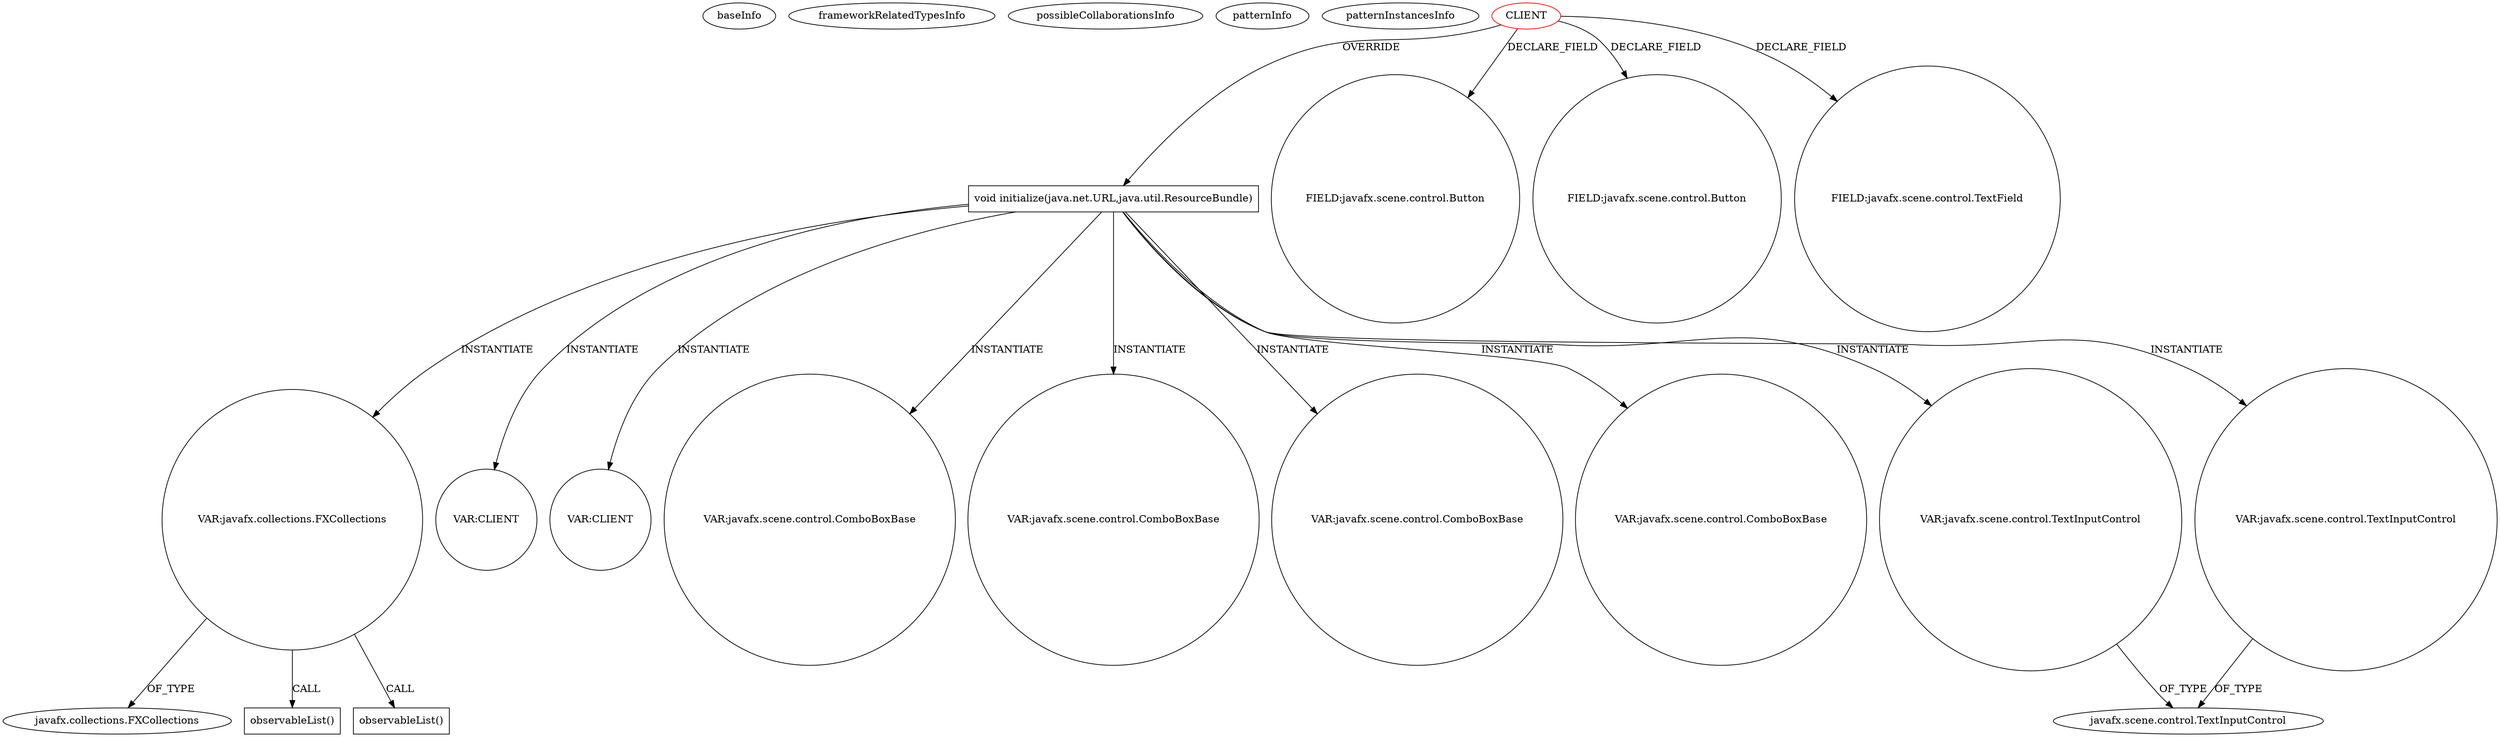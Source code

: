 digraph {
baseInfo[graphId=972,category="pattern",isAnonymous=false,possibleRelation=false]
frameworkRelatedTypesInfo[]
possibleCollaborationsInfo[]
patternInfo[frequency=2.0,patternRootClient=0]
patternInstancesInfo[0="novosga-painel-fx~/novosga-painel-fx/painel-fx-master/src/org/novosga/painel/client/ui/Controller.java~Controller~3787",1="borissuska-csv-tools~/borissuska-csv-tools/csv-tools-master/src/main/java/sk/suska/csv_tools/ui/FormController.java~FormController~2203"]
80[label="javafx.collections.FXCollections",vertexType="FRAMEWORK_CLASS_TYPE",isFrameworkType=false]
78[label="VAR:javafx.collections.FXCollections",vertexType="VARIABLE_EXPRESION",isFrameworkType=false,shape=circle]
225[label="observableList()",vertexType="INSIDE_CALL",isFrameworkType=false,shape=box]
52[label="void initialize(java.net.URL,java.util.ResourceBundle)",vertexType="OVERRIDING_METHOD_DECLARATION",isFrameworkType=false,shape=box]
0[label="CLIENT",vertexType="ROOT_CLIENT_CLASS_DECLARATION",isFrameworkType=false,color=red]
2[label="FIELD:javafx.scene.control.Button",vertexType="FIELD_DECLARATION",isFrameworkType=false,shape=circle]
14[label="FIELD:javafx.scene.control.Button",vertexType="FIELD_DECLARATION",isFrameworkType=false,shape=circle]
273[label="observableList()",vertexType="INSIDE_CALL",isFrameworkType=false,shape=box]
353[label="VAR:CLIENT",vertexType="VARIABLE_EXPRESION",isFrameworkType=false,shape=circle]
340[label="VAR:CLIENT",vertexType="VARIABLE_EXPRESION",isFrameworkType=false,shape=circle]
161[label="VAR:javafx.scene.control.ComboBoxBase",vertexType="VARIABLE_EXPRESION",isFrameworkType=false,shape=circle]
164[label="VAR:javafx.scene.control.ComboBoxBase",vertexType="VARIABLE_EXPRESION",isFrameworkType=false,shape=circle]
167[label="VAR:javafx.scene.control.ComboBoxBase",vertexType="VARIABLE_EXPRESION",isFrameworkType=false,shape=circle]
158[label="VAR:javafx.scene.control.ComboBoxBase",vertexType="VARIABLE_EXPRESION",isFrameworkType=false,shape=circle]
120[label="VAR:javafx.scene.control.TextInputControl",vertexType="VARIABLE_EXPRESION",isFrameworkType=false,shape=circle]
146[label="VAR:javafx.scene.control.TextInputControl",vertexType="VARIABLE_EXPRESION",isFrameworkType=false,shape=circle]
122[label="javafx.scene.control.TextInputControl",vertexType="FRAMEWORK_CLASS_TYPE",isFrameworkType=false]
35[label="FIELD:javafx.scene.control.TextField",vertexType="FIELD_DECLARATION",isFrameworkType=false,shape=circle]
146->122[label="OF_TYPE"]
52->164[label="INSTANTIATE"]
0->2[label="DECLARE_FIELD"]
52->158[label="INSTANTIATE"]
52->161[label="INSTANTIATE"]
52->120[label="INSTANTIATE"]
52->353[label="INSTANTIATE"]
52->340[label="INSTANTIATE"]
52->78[label="INSTANTIATE"]
78->273[label="CALL"]
52->146[label="INSTANTIATE"]
78->80[label="OF_TYPE"]
120->122[label="OF_TYPE"]
52->167[label="INSTANTIATE"]
0->52[label="OVERRIDE"]
0->14[label="DECLARE_FIELD"]
0->35[label="DECLARE_FIELD"]
78->225[label="CALL"]
}
